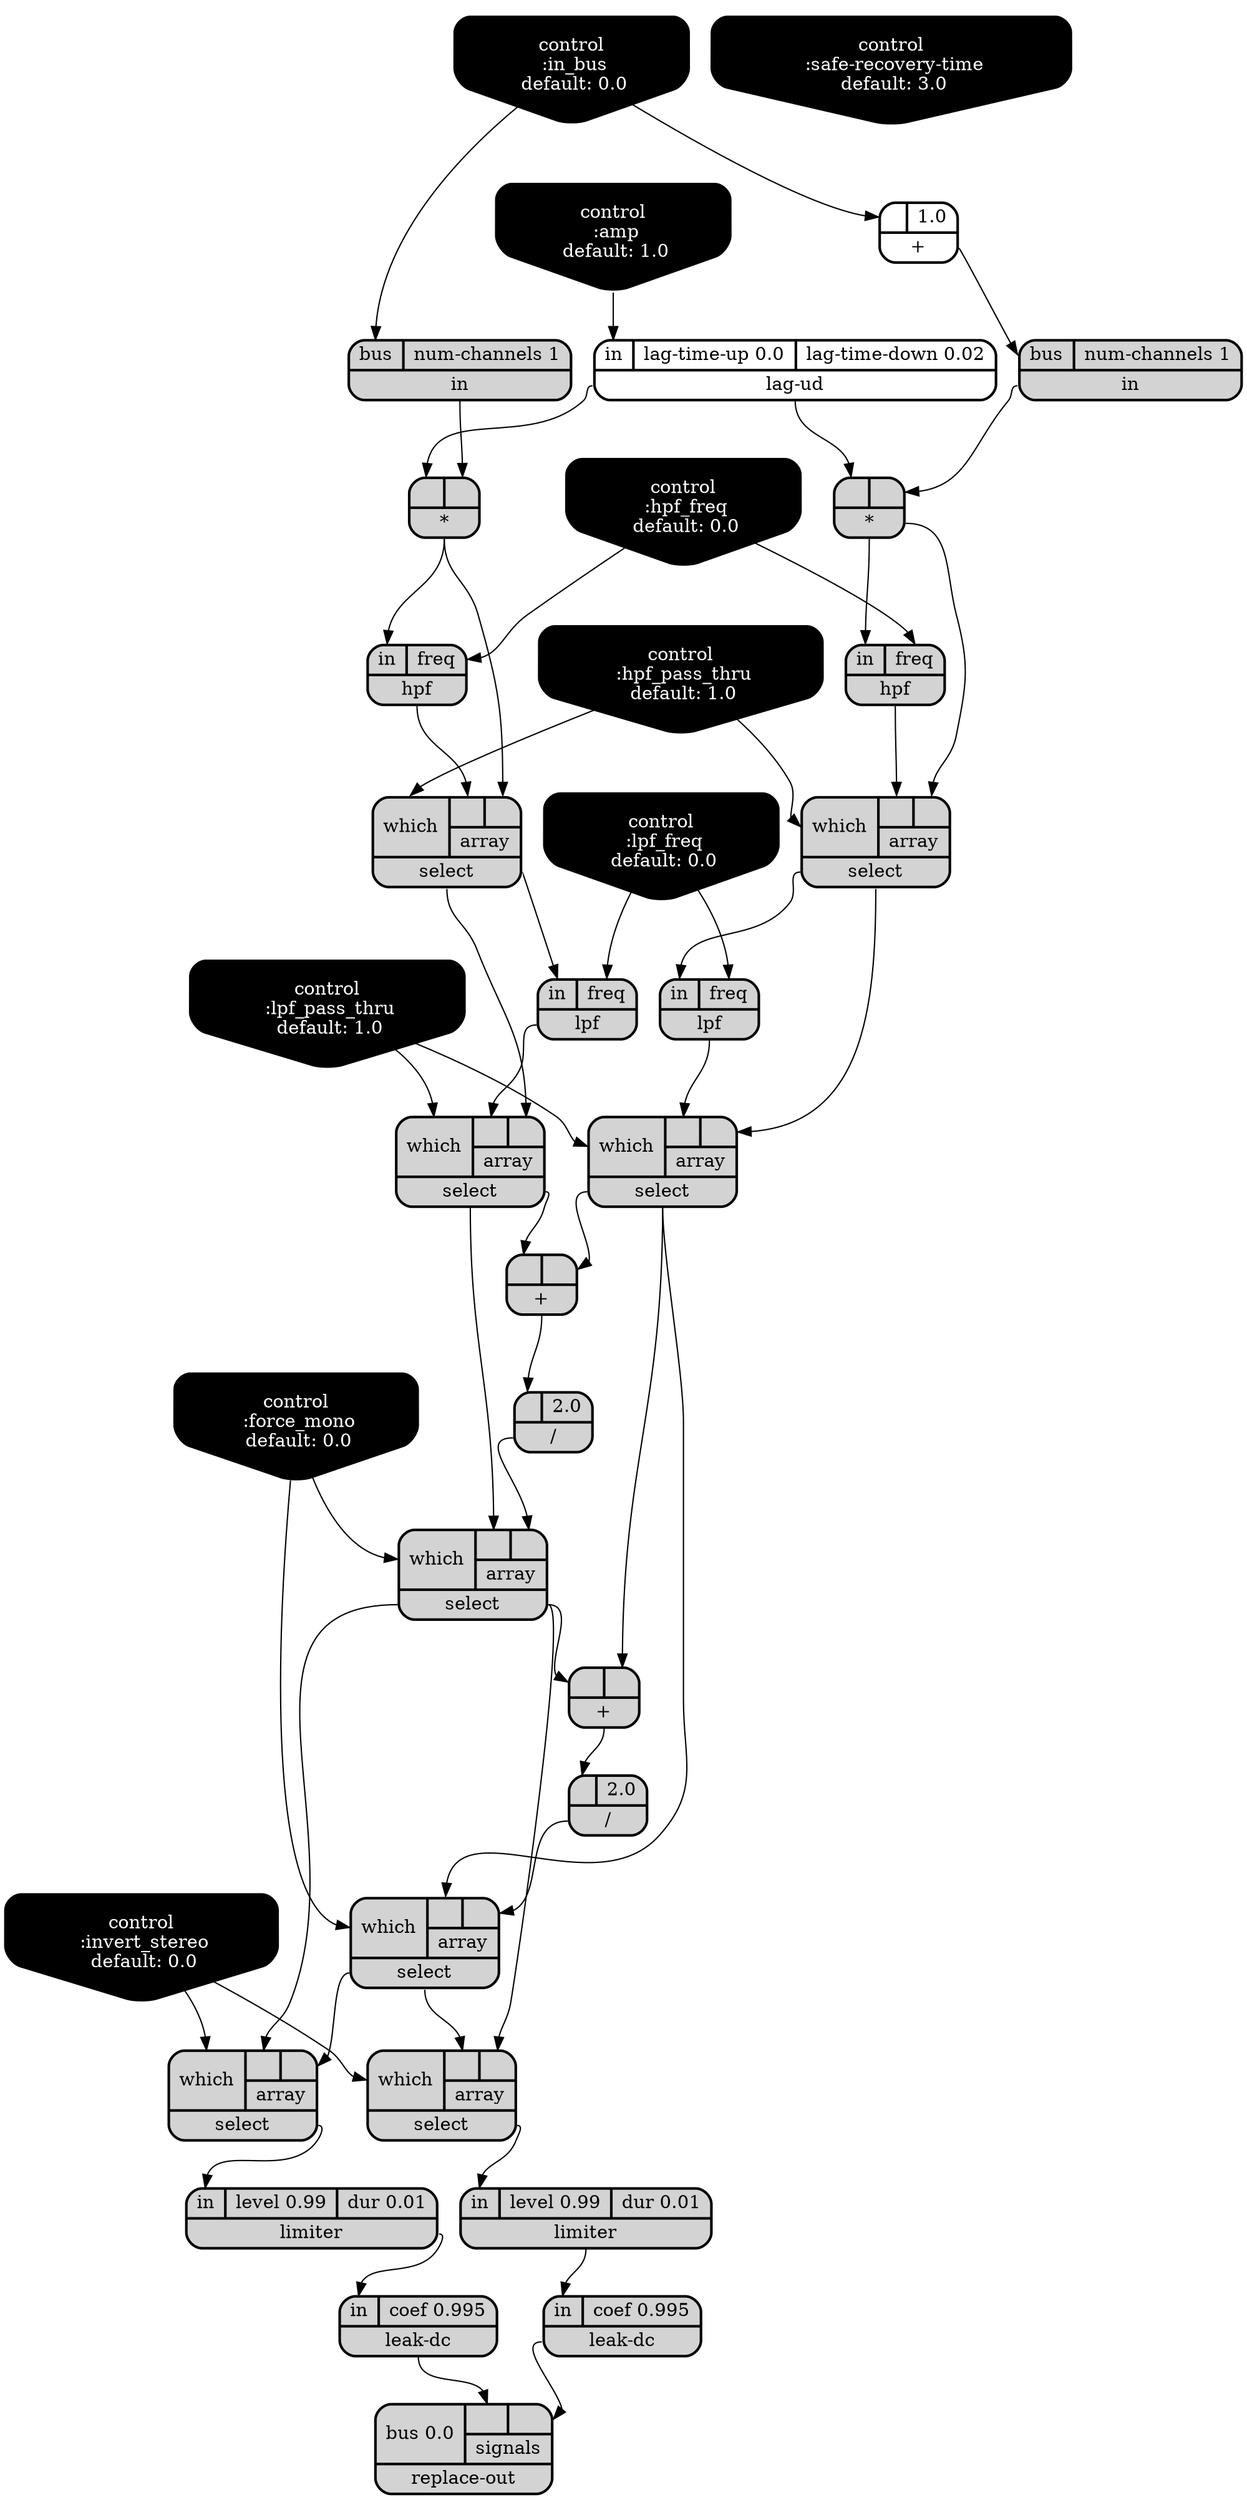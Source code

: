 digraph synthdef {
11 [label = "{{ <a> |<b> } |<__UG_NAME__>* }" style="filled, bold, rounded"  shape=record rankdir=LR];
18 [label = "{{ <a> |<b> } |<__UG_NAME__>* }" style="filled, bold, rounded"  shape=record rankdir=LR];
16 [label = "{{ <a> |<b> 1.0} |<__UG_NAME__>+ }" style="bold, rounded" shape=record rankdir=LR];
23 [label = "{{ <a> |<b> } |<__UG_NAME__>+ }" style="filled, bold, rounded"  shape=record rankdir=LR];
26 [label = "{{ <a> |<b> } |<__UG_NAME__>+ }" style="filled, bold, rounded"  shape=record rankdir=LR];
24 [label = "{{ <a> |<b> 2.0} |<__UG_NAME__>/ }" style="filled, bold, rounded"  shape=record rankdir=LR];
27 [label = "{{ <a> |<b> 2.0} |<__UG_NAME__>/ }" style="filled, bold, rounded"  shape=record rankdir=LR];
0 [label = "control
 :in_bus
 default: 0.0" shape=invhouse style="rounded, filled, bold" fillcolor=black fontcolor=white ]; 
1 [label = "control
 :amp
 default: 1.0" shape=invhouse style="rounded, filled, bold" fillcolor=black fontcolor=white ]; 
2 [label = "control
 :safe-recovery-time
 default: 3.0" shape=invhouse style="rounded, filled, bold" fillcolor=black fontcolor=white ]; 
3 [label = "control
 :hpf_freq
 default: 0.0" shape=invhouse style="rounded, filled, bold" fillcolor=black fontcolor=white ]; 
4 [label = "control
 :hpf_pass_thru
 default: 1.0" shape=invhouse style="rounded, filled, bold" fillcolor=black fontcolor=white ]; 
5 [label = "control
 :lpf_freq
 default: 0.0" shape=invhouse style="rounded, filled, bold" fillcolor=black fontcolor=white ]; 
6 [label = "control
 :lpf_pass_thru
 default: 1.0" shape=invhouse style="rounded, filled, bold" fillcolor=black fontcolor=white ]; 
7 [label = "control
 :force_mono
 default: 0.0" shape=invhouse style="rounded, filled, bold" fillcolor=black fontcolor=white ]; 
8 [label = "control
 :invert_stereo
 default: 0.0" shape=invhouse style="rounded, filled, bold" fillcolor=black fontcolor=white ]; 
12 [label = "{{ <in> in|<freq> freq} |<__UG_NAME__>hpf }" style="filled, bold, rounded"  shape=record rankdir=LR];
19 [label = "{{ <in> in|<freq> freq} |<__UG_NAME__>hpf }" style="filled, bold, rounded"  shape=record rankdir=LR];
10 [label = "{{ <bus> bus|<num____channels> num-channels 1} |<__UG_NAME__>in }" style="filled, bold, rounded"  shape=record rankdir=LR];
17 [label = "{{ <bus> bus|<num____channels> num-channels 1} |<__UG_NAME__>in }" style="filled, bold, rounded"  shape=record rankdir=LR];
9 [label = "{{ <in> in|<lag____time____up> lag-time-up 0.0|<lag____time____down> lag-time-down 0.02} |<__UG_NAME__>lag-ud }" style="bold, rounded" shape=record rankdir=LR];
32 [label = "{{ <in> in|<coef> coef 0.995} |<__UG_NAME__>leak-dc }" style="filled, bold, rounded"  shape=record rankdir=LR];
34 [label = "{{ <in> in|<coef> coef 0.995} |<__UG_NAME__>leak-dc }" style="filled, bold, rounded"  shape=record rankdir=LR];
30 [label = "{{ <in> in|<level> level 0.99|<dur> dur 0.01} |<__UG_NAME__>limiter }" style="filled, bold, rounded"  shape=record rankdir=LR];
33 [label = "{{ <in> in|<level> level 0.99|<dur> dur 0.01} |<__UG_NAME__>limiter }" style="filled, bold, rounded"  shape=record rankdir=LR];
14 [label = "{{ <in> in|<freq> freq} |<__UG_NAME__>lpf }" style="filled, bold, rounded"  shape=record rankdir=LR];
21 [label = "{{ <in> in|<freq> freq} |<__UG_NAME__>lpf }" style="filled, bold, rounded"  shape=record rankdir=LR];
35 [label = "{{ <bus> bus 0.0|{{<signals___leak____dc___0>|<signals___leak____dc___1>}|signals}} |<__UG_NAME__>replace-out }" style="filled, bold, rounded"  shape=record rankdir=LR];
13 [label = "{{ <which> which|{{<array___hpf___0>|<array___binary____op____u____gen___1>}|array}} |<__UG_NAME__>select }" style="filled, bold, rounded"  shape=record rankdir=LR];
15 [label = "{{ <which> which|{{<array___lpf___0>|<array___select___1>}|array}} |<__UG_NAME__>select }" style="filled, bold, rounded"  shape=record rankdir=LR];
20 [label = "{{ <which> which|{{<array___hpf___0>|<array___binary____op____u____gen___1>}|array}} |<__UG_NAME__>select }" style="filled, bold, rounded"  shape=record rankdir=LR];
22 [label = "{{ <which> which|{{<array___lpf___0>|<array___select___1>}|array}} |<__UG_NAME__>select }" style="filled, bold, rounded"  shape=record rankdir=LR];
25 [label = "{{ <which> which|{{<array___select___0>|<array___binary____op____u____gen___1>}|array}} |<__UG_NAME__>select }" style="filled, bold, rounded"  shape=record rankdir=LR];
28 [label = "{{ <which> which|{{<array___select___0>|<array___binary____op____u____gen___1>}|array}} |<__UG_NAME__>select }" style="filled, bold, rounded"  shape=record rankdir=LR];
29 [label = "{{ <which> which|{{<array___select___0>|<array___select___1>}|array}} |<__UG_NAME__>select }" style="filled, bold, rounded"  shape=record rankdir=LR];
31 [label = "{{ <which> which|{{<array___select___0>|<array___select___1>}|array}} |<__UG_NAME__>select }" style="filled, bold, rounded"  shape=record rankdir=LR];

10:__UG_NAME__ -> 11:b ;
9:__UG_NAME__ -> 11:a ;
17:__UG_NAME__ -> 18:b ;
9:__UG_NAME__ -> 18:a ;
0:__UG_NAME__ -> 16:a ;
22:__UG_NAME__ -> 23:b ;
15:__UG_NAME__ -> 23:a ;
22:__UG_NAME__ -> 26:b ;
25:__UG_NAME__ -> 26:a ;
23:__UG_NAME__ -> 24:a ;
26:__UG_NAME__ -> 27:a ;
3:__UG_NAME__ -> 12:freq ;
11:__UG_NAME__ -> 12:in ;
3:__UG_NAME__ -> 19:freq ;
18:__UG_NAME__ -> 19:in ;
0:__UG_NAME__ -> 10:bus ;
16:__UG_NAME__ -> 17:bus ;
1:__UG_NAME__ -> 9:in ;
30:__UG_NAME__ -> 32:in ;
33:__UG_NAME__ -> 34:in ;
29:__UG_NAME__ -> 30:in ;
31:__UG_NAME__ -> 33:in ;
5:__UG_NAME__ -> 14:freq ;
13:__UG_NAME__ -> 14:in ;
5:__UG_NAME__ -> 21:freq ;
20:__UG_NAME__ -> 21:in ;
32:__UG_NAME__ -> 35:signals___leak____dc___0 ;
34:__UG_NAME__ -> 35:signals___leak____dc___1 ;
12:__UG_NAME__ -> 13:array___hpf___0 ;
11:__UG_NAME__ -> 13:array___binary____op____u____gen___1 ;
4:__UG_NAME__ -> 13:which ;
14:__UG_NAME__ -> 15:array___lpf___0 ;
13:__UG_NAME__ -> 15:array___select___1 ;
6:__UG_NAME__ -> 15:which ;
19:__UG_NAME__ -> 20:array___hpf___0 ;
18:__UG_NAME__ -> 20:array___binary____op____u____gen___1 ;
4:__UG_NAME__ -> 20:which ;
21:__UG_NAME__ -> 22:array___lpf___0 ;
20:__UG_NAME__ -> 22:array___select___1 ;
6:__UG_NAME__ -> 22:which ;
15:__UG_NAME__ -> 25:array___select___0 ;
24:__UG_NAME__ -> 25:array___binary____op____u____gen___1 ;
7:__UG_NAME__ -> 25:which ;
22:__UG_NAME__ -> 28:array___select___0 ;
27:__UG_NAME__ -> 28:array___binary____op____u____gen___1 ;
7:__UG_NAME__ -> 28:which ;
25:__UG_NAME__ -> 29:array___select___0 ;
28:__UG_NAME__ -> 29:array___select___1 ;
8:__UG_NAME__ -> 29:which ;
28:__UG_NAME__ -> 31:array___select___0 ;
25:__UG_NAME__ -> 31:array___select___1 ;
8:__UG_NAME__ -> 31:which ;

}